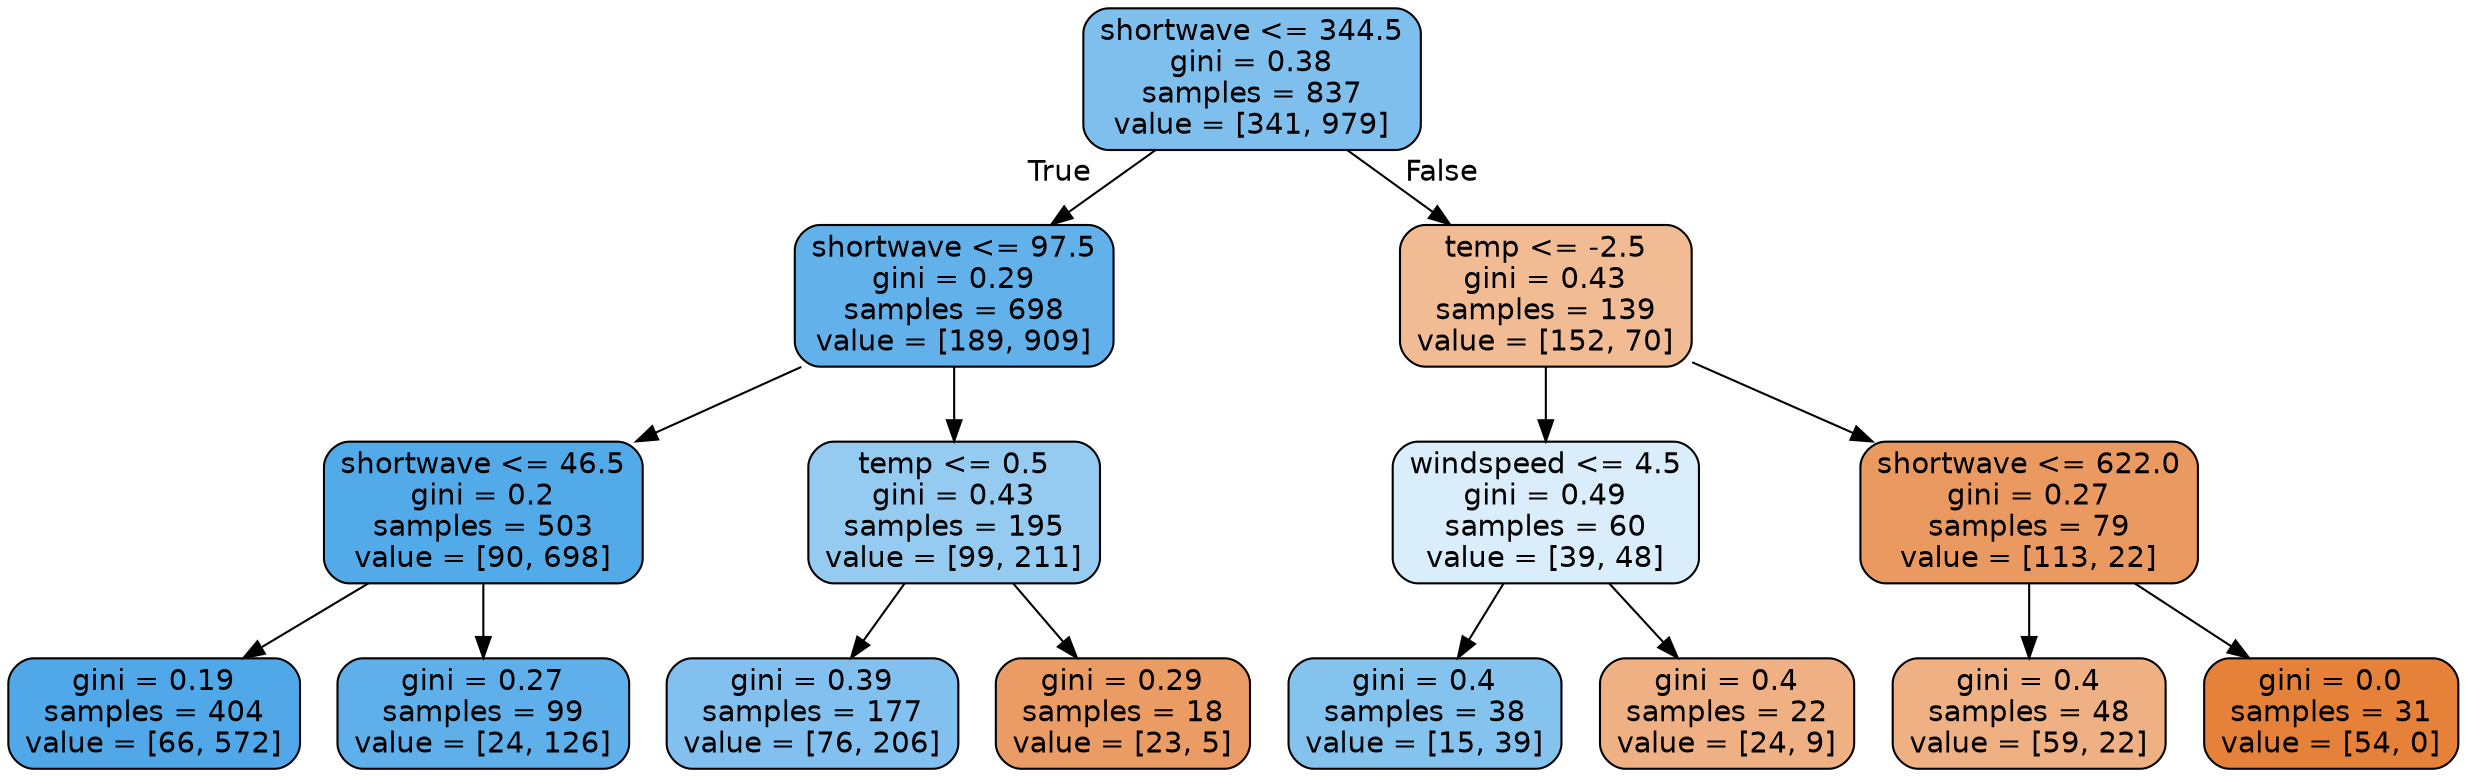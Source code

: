 digraph Tree {
node [shape=box, style="filled, rounded", color="black", fontname="helvetica"] ;
edge [fontname="helvetica"] ;
0 [label="shortwave <= 344.5\ngini = 0.38\nsamples = 837\nvalue = [341, 979]", fillcolor="#7ebfee"] ;
1 [label="shortwave <= 97.5\ngini = 0.29\nsamples = 698\nvalue = [189, 909]", fillcolor="#62b1ea"] ;
0 -> 1 [labeldistance=2.5, labelangle=45, headlabel="True"] ;
2 [label="shortwave <= 46.5\ngini = 0.2\nsamples = 503\nvalue = [90, 698]", fillcolor="#53aae8"] ;
1 -> 2 ;
3 [label="gini = 0.19\nsamples = 404\nvalue = [66, 572]", fillcolor="#50a8e8"] ;
2 -> 3 ;
4 [label="gini = 0.27\nsamples = 99\nvalue = [24, 126]", fillcolor="#5fb0ea"] ;
2 -> 4 ;
5 [label="temp <= 0.5\ngini = 0.43\nsamples = 195\nvalue = [99, 211]", fillcolor="#96cbf1"] ;
1 -> 5 ;
6 [label="gini = 0.39\nsamples = 177\nvalue = [76, 206]", fillcolor="#82c1ef"] ;
5 -> 6 ;
7 [label="gini = 0.29\nsamples = 18\nvalue = [23, 5]", fillcolor="#eb9c64"] ;
5 -> 7 ;
8 [label="temp <= -2.5\ngini = 0.43\nsamples = 139\nvalue = [152, 70]", fillcolor="#f1bb94"] ;
0 -> 8 [labeldistance=2.5, labelangle=-45, headlabel="False"] ;
9 [label="windspeed <= 4.5\ngini = 0.49\nsamples = 60\nvalue = [39, 48]", fillcolor="#daedfa"] ;
8 -> 9 ;
10 [label="gini = 0.4\nsamples = 38\nvalue = [15, 39]", fillcolor="#85c3ef"] ;
9 -> 10 ;
11 [label="gini = 0.4\nsamples = 22\nvalue = [24, 9]", fillcolor="#efb083"] ;
9 -> 11 ;
12 [label="shortwave <= 622.0\ngini = 0.27\nsamples = 79\nvalue = [113, 22]", fillcolor="#ea9a60"] ;
8 -> 12 ;
13 [label="gini = 0.4\nsamples = 48\nvalue = [59, 22]", fillcolor="#efb083"] ;
12 -> 13 ;
14 [label="gini = 0.0\nsamples = 31\nvalue = [54, 0]", fillcolor="#e58139"] ;
12 -> 14 ;
}